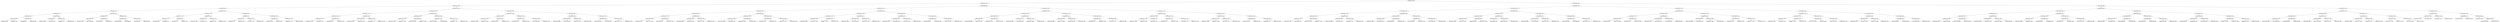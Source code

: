 digraph G{
1292744181 [label="Node{data=[4335, 4335]}"]
1292744181 -> 1680796233
1680796233 [label="Node{data=[2874, 2874]}"]
1680796233 -> 857523110
857523110 [label="Node{data=[1809, 1809]}"]
857523110 -> 1117585958
1117585958 [label="Node{data=[669, 669]}"]
1117585958 -> 1654633885
1654633885 [label="Node{data=[647, 647]}"]
1654633885 -> 1903195941
1903195941 [label="Node{data=[639, 639]}"]
1903195941 -> 606374750
606374750 [label="Node{data=[635, 635]}"]
606374750 -> 235024846
235024846 [label="Node{data=[633, 633]}"]
235024846 -> 288247502
288247502 [label="Node{data=[580, 580]}"]
235024846 -> 1662372497
1662372497 [label="Node{data=[634, 634]}"]
606374750 -> 1668006870
1668006870 [label="Node{data=[637, 637]}"]
1668006870 -> 2088239668
2088239668 [label="Node{data=[636, 636]}"]
1668006870 -> 532904779
532904779 [label="Node{data=[638, 638]}"]
1903195941 -> 1380940640
1380940640 [label="Node{data=[643, 643]}"]
1380940640 -> 1862756236
1862756236 [label="Node{data=[641, 641]}"]
1862756236 -> 1397928442
1397928442 [label="Node{data=[640, 640]}"]
1862756236 -> 1464832504
1464832504 [label="Node{data=[642, 642]}"]
1380940640 -> 2121425930
2121425930 [label="Node{data=[645, 645]}"]
2121425930 -> 714954575
714954575 [label="Node{data=[644, 644]}"]
2121425930 -> 1812397703
1812397703 [label="Node{data=[646, 646]}"]
1654633885 -> 1198355118
1198355118 [label="Node{data=[661, 661]}"]
1198355118 -> 718412925
718412925 [label="Node{data=[657, 657]}"]
718412925 -> 1790247239
1790247239 [label="Node{data=[649, 649]}"]
1790247239 -> 832317520
832317520 [label="Node{data=[648, 648]}"]
1790247239 -> 491312335
491312335 [label="Node{data=[656, 656]}"]
718412925 -> 658707183
658707183 [label="Node{data=[659, 659]}"]
658707183 -> 1706987641
1706987641 [label="Node{data=[658, 658]}"]
658707183 -> 900786742
900786742 [label="Node{data=[660, 660]}"]
1198355118 -> 1845870307
1845870307 [label="Node{data=[665, 665]}"]
1845870307 -> 1374559654
1374559654 [label="Node{data=[663, 663]}"]
1374559654 -> 1078092474
1078092474 [label="Node{data=[662, 662]}"]
1374559654 -> 1922159070
1922159070 [label="Node{data=[664, 664]}"]
1845870307 -> 832605129
832605129 [label="Node{data=[667, 667]}"]
832605129 -> 268612470
268612470 [label="Node{data=[666, 666]}"]
832605129 -> 1124488318
1124488318 [label="Node{data=[668, 668]}"]
1117585958 -> 1071997665
1071997665 [label="Node{data=[749, 749]}"]
1071997665 -> 179193879
179193879 [label="Node{data=[741, 741]}"]
179193879 -> 254989111
254989111 [label="Node{data=[713, 713]}"]
254989111 -> 2129056523
2129056523 [label="Node{data=[671, 671]}"]
2129056523 -> 1786791004
1786791004 [label="Node{data=[670, 670]}"]
2129056523 -> 303450091
303450091 [label="Node{data=[698, 698]}"]
254989111 -> 186947061
186947061 [label="Node{data=[739, 739]}"]
186947061 -> 1125277969
1125277969 [label="Node{data=[714, 714]}"]
186947061 -> 727216011
727216011 [label="Node{data=[740, 740]}"]
179193879 -> 189877268
189877268 [label="Node{data=[745, 745]}"]
189877268 -> 620096438
620096438 [label="Node{data=[743, 743]}"]
620096438 -> 1950289104
1950289104 [label="Node{data=[742, 742]}"]
620096438 -> 477303275
477303275 [label="Node{data=[744, 744]}"]
189877268 -> 490983325
490983325 [label="Node{data=[747, 747]}"]
490983325 -> 383795160
383795160 [label="Node{data=[746, 746]}"]
490983325 -> 439740504
439740504 [label="Node{data=[748, 748]}"]
1071997665 -> 508382908
508382908 [label="Node{data=[848, 848]}"]
508382908 -> 493966799
493966799 [label="Node{data=[753, 753]}"]
493966799 -> 175683398
175683398 [label="Node{data=[751, 751]}"]
175683398 -> 1060825465
1060825465 [label="Node{data=[750, 750]}"]
175683398 -> 1266055308
1266055308 [label="Node{data=[752, 752]}"]
493966799 -> 1547600640
1547600640 [label="Node{data=[755, 755]}"]
1547600640 -> 322166086
322166086 [label="Node{data=[754, 754]}"]
1547600640 -> 2074775416
2074775416 [label="Node{data=[759, 759]}"]
508382908 -> 65026713
65026713 [label="Node{data=[1604, 1604]}"]
65026713 -> 737058662
737058662 [label="Node{data=[904, 904]}"]
737058662 -> 649768624
649768624 [label="Node{data=[871, 871]}"]
737058662 -> 163849296
163849296 [label="Node{data=[921, 921]}"]
65026713 -> 200467203
200467203 [label="Node{data=[1797, 1797]}"]
200467203 -> 1421367476
1421367476 [label="Node{data=[1767, 1767]}"]
200467203 -> 654619581
654619581 [label="Node{data=[1808, 1808]}"]
857523110 -> 264959401
264959401 [label="Node{data=[2473, 2473]}"]
264959401 -> 331146664
331146664 [label="Node{data=[1825, 1825]}"]
331146664 -> 89617043
89617043 [label="Node{data=[1817, 1817]}"]
89617043 -> 130855135
130855135 [label="Node{data=[1813, 1813]}"]
130855135 -> 1609787954
1609787954 [label="Node{data=[1811, 1811]}"]
1609787954 -> 722884033
722884033 [label="Node{data=[1810, 1810]}"]
1609787954 -> 359365082
359365082 [label="Node{data=[1812, 1812]}"]
130855135 -> 2000906720
2000906720 [label="Node{data=[1815, 1815]}"]
2000906720 -> 858075072
858075072 [label="Node{data=[1814, 1814]}"]
2000906720 -> 704957496
704957496 [label="Node{data=[1816, 1816]}"]
89617043 -> 1685050635
1685050635 [label="Node{data=[1821, 1821]}"]
1685050635 -> 143637519
143637519 [label="Node{data=[1819, 1819]}"]
143637519 -> 315546097
315546097 [label="Node{data=[1818, 1818]}"]
143637519 -> 505914012
505914012 [label="Node{data=[1820, 1820]}"]
1685050635 -> 83553246
83553246 [label="Node{data=[1823, 1823]}"]
83553246 -> 1902133386
1902133386 [label="Node{data=[1822, 1822]}"]
83553246 -> 361041414
361041414 [label="Node{data=[1824, 1824]}"]
331146664 -> 915766632
915766632 [label="Node{data=[2465, 2465]}"]
915766632 -> 1709360255
1709360255 [label="Node{data=[2346, 2346]}"]
1709360255 -> 376810585
376810585 [label="Node{data=[1836, 1836]}"]
376810585 -> 733832623
733832623 [label="Node{data=[1826, 1826]}"]
376810585 -> 912139149
912139149 [label="Node{data=[2018, 2018]}"]
1709360255 -> 1164756997
1164756997 [label="Node{data=[2463, 2463]}"]
1164756997 -> 2126558101
2126558101 [label="Node{data=[2462, 2462]}"]
1164756997 -> 1049633279
1049633279 [label="Node{data=[2464, 2464]}"]
915766632 -> 2039820267
2039820267 [label="Node{data=[2469, 2469]}"]
2039820267 -> 1520102460
1520102460 [label="Node{data=[2467, 2467]}"]
1520102460 -> 557687009
557687009 [label="Node{data=[2466, 2466]}"]
1520102460 -> 505279200
505279200 [label="Node{data=[2468, 2468]}"]
2039820267 -> 1311206591
1311206591 [label="Node{data=[2471, 2471]}"]
1311206591 -> 1129415243
1129415243 [label="Node{data=[2470, 2470]}"]
1311206591 -> 254220392
254220392 [label="Node{data=[2472, 2472]}"]
264959401 -> 2119983518
2119983518 [label="Node{data=[2858, 2858]}"]
2119983518 -> 199993470
199993470 [label="Node{data=[2793, 2793]}"]
199993470 -> 1147613330
1147613330 [label="Node{data=[2746, 2746]}"]
1147613330 -> 1941214254
1941214254 [label="Node{data=[2475, 2475]}"]
1941214254 -> 1861831511
1861831511 [label="Node{data=[2474, 2474]}"]
1941214254 -> 940025518
940025518 [label="Node{data=[2485, 2485]}"]
1147613330 -> 1159328412
1159328412 [label="Node{data=[2774, 2774]}"]
1159328412 -> 307956725
307956725 [label="Node{data=[2760, 2760]}"]
1159328412 -> 920410394
920410394 [label="Node{data=[2775, 2775]}"]
199993470 -> 862698425
862698425 [label="Node{data=[2823, 2823]}"]
862698425 -> 963392090
963392090 [label="Node{data=[2802, 2802]}"]
963392090 -> 1940034081
1940034081 [label="Node{data=[2801, 2801]}"]
963392090 -> 660738502
660738502 [label="Node{data=[2803, 2803]}"]
862698425 -> 1228591328
1228591328 [label="Node{data=[2856, 2856]}"]
1228591328 -> 295490943
295490943 [label="Node{data=[2850, 2850]}"]
1228591328 -> 1984458487
1984458487 [label="Node{data=[2857, 2857]}"]
2119983518 -> 1100197337
1100197337 [label="Node{data=[2866, 2866]}"]
1100197337 -> 1580320987
1580320987 [label="Node{data=[2862, 2862]}"]
1580320987 -> 695327055
695327055 [label="Node{data=[2860, 2860]}"]
695327055 -> 477836608
477836608 [label="Node{data=[2859, 2859]}"]
695327055 -> 1079684723
1079684723 [label="Node{data=[2861, 2861]}"]
1580320987 -> 285069747
285069747 [label="Node{data=[2864, 2864]}"]
285069747 -> 937544002
937544002 [label="Node{data=[2863, 2863]}"]
285069747 -> 1928674251
1928674251 [label="Node{data=[2865, 2865]}"]
1100197337 -> 1741236944
1741236944 [label="Node{data=[2870, 2870]}"]
1741236944 -> 424091603
424091603 [label="Node{data=[2868, 2868]}"]
424091603 -> 542473824
542473824 [label="Node{data=[2867, 2867]}"]
424091603 -> 2074424002
2074424002 [label="Node{data=[2869, 2869]}"]
1741236944 -> 1427380428
1427380428 [label="Node{data=[2872, 2872]}"]
1427380428 -> 1946958906
1946958906 [label="Node{data=[2871, 2871]}"]
1427380428 -> 2132929189
2132929189 [label="Node{data=[2873, 2873]}"]
1680796233 -> 767616161
767616161 [label="Node{data=[3988, 3988]}"]
767616161 -> 1483164589
1483164589 [label="Node{data=[3112, 3112]}"]
1483164589 -> 1302282615
1302282615 [label="Node{data=[2922, 2922]}"]
1302282615 -> 1025244835
1025244835 [label="Node{data=[2882, 2882]}"]
1025244835 -> 399827021
399827021 [label="Node{data=[2878, 2878]}"]
399827021 -> 1972169529
1972169529 [label="Node{data=[2876, 2876]}"]
1972169529 -> 1118803974
1118803974 [label="Node{data=[2875, 2875]}"]
1972169529 -> 539203606
539203606 [label="Node{data=[2877, 2877]}"]
399827021 -> 281395927
281395927 [label="Node{data=[2880, 2880]}"]
281395927 -> 42088149
42088149 [label="Node{data=[2879, 2879]}"]
281395927 -> 1020518699
1020518699 [label="Node{data=[2881, 2881]}"]
1025244835 -> 802191
802191 [label="Node{data=[2918, 2918]}"]
802191 -> 1054966819
1054966819 [label="Node{data=[2905, 2905]}"]
1054966819 -> 759577012
759577012 [label="Node{data=[2904, 2904]}"]
1054966819 -> 247422862
247422862 [label="Node{data=[2906, 2906]}"]
802191 -> 1874787219
1874787219 [label="Node{data=[2920, 2920]}"]
1874787219 -> 1573698267
1573698267 [label="Node{data=[2919, 2919]}"]
1874787219 -> 1096524623
1096524623 [label="Node{data=[2921, 2921]}"]
1302282615 -> 904710085
904710085 [label="Node{data=[2930, 2930]}"]
904710085 -> 764858504
764858504 [label="Node{data=[2926, 2926]}"]
764858504 -> 364166531
364166531 [label="Node{data=[2924, 2924]}"]
364166531 -> 157889953
157889953 [label="Node{data=[2923, 2923]}"]
364166531 -> 1516767654
1516767654 [label="Node{data=[2925, 2925]}"]
764858504 -> 1096913139
1096913139 [label="Node{data=[2928, 2928]}"]
1096913139 -> 1896445433
1896445433 [label="Node{data=[2927, 2927]}"]
1096913139 -> 831361604
831361604 [label="Node{data=[2929, 2929]}"]
904710085 -> 724736234
724736234 [label="Node{data=[2934, 2934]}"]
724736234 -> 1712943991
1712943991 [label="Node{data=[2932, 2932]}"]
1712943991 -> 1543861488
1543861488 [label="Node{data=[2931, 2931]}"]
1712943991 -> 29872774
29872774 [label="Node{data=[2933, 2933]}"]
724736234 -> 1049493404
1049493404 [label="Node{data=[2936, 2936]}"]
1049493404 -> 321040881
321040881 [label="Node{data=[2935, 2935]}"]
1049493404 -> 1693967761
1693967761 [label="Node{data=[3043, 3043]}"]
1483164589 -> 1528518763
1528518763 [label="Node{data=[3816, 3816]}"]
1528518763 -> 171650443
171650443 [label="Node{data=[3315, 3315]}"]
171650443 -> 210806788
210806788 [label="Node{data=[3311, 3311]}"]
210806788 -> 1469058922
1469058922 [label="Node{data=[3309, 3309]}"]
1469058922 -> 1447681523
1447681523 [label="Node{data=[3308, 3308]}"]
1469058922 -> 88995268
88995268 [label="Node{data=[3310, 3310]}"]
210806788 -> 211070433
211070433 [label="Node{data=[3313, 3313]}"]
211070433 -> 1537742918
1537742918 [label="Node{data=[3312, 3312]}"]
211070433 -> 1125572741
1125572741 [label="Node{data=[3314, 3314]}"]
171650443 -> 698339062
698339062 [label="Node{data=[3387, 3387]}"]
698339062 -> 13469057
13469057 [label="Node{data=[3317, 3317]}"]
13469057 -> 456968182
456968182 [label="Node{data=[3316, 3316]}"]
13469057 -> 1868173020
1868173020 [label="Node{data=[3318, 3318]}"]
698339062 -> 954566079
954566079 [label="Node{data=[3456, 3456]}"]
954566079 -> 1416167087
1416167087 [label="Node{data=[3418, 3418]}"]
954566079 -> 689344675
689344675 [label="Node{data=[3795, 3795]}"]
1528518763 -> 369444787
369444787 [label="Node{data=[3980, 3980]}"]
369444787 -> 39444657
39444657 [label="Node{data=[3976, 3976]}"]
39444657 -> 290978771
290978771 [label="Node{data=[3974, 3974]}"]
290978771 -> 215610066
215610066 [label="Node{data=[3973, 3973]}"]
290978771 -> 811402277
811402277 [label="Node{data=[3975, 3975]}"]
39444657 -> 2110535415
2110535415 [label="Node{data=[3978, 3978]}"]
2110535415 -> 1399571454
1399571454 [label="Node{data=[3977, 3977]}"]
2110535415 -> 275248163
275248163 [label="Node{data=[3979, 3979]}"]
369444787 -> 1220785702
1220785702 [label="Node{data=[3984, 3984]}"]
1220785702 -> 1411664455
1411664455 [label="Node{data=[3982, 3982]}"]
1411664455 -> 1507661582
1507661582 [label="Node{data=[3981, 3981]}"]
1411664455 -> 1991522042
1991522042 [label="Node{data=[3983, 3983]}"]
1220785702 -> 596892812
596892812 [label="Node{data=[3986, 3986]}"]
596892812 -> 1427360971
1427360971 [label="Node{data=[3985, 3985]}"]
596892812 -> 1690813440
1690813440 [label="Node{data=[3987, 3987]}"]
767616161 -> 865287556
865287556 [label="Node{data=[4100, 4100]}"]
865287556 -> 249159878
249159878 [label="Node{data=[4053, 4053]}"]
249159878 -> 1164382274
1164382274 [label="Node{data=[4045, 4045]}"]
1164382274 -> 526007082
526007082 [label="Node{data=[3992, 3992]}"]
526007082 -> 890194520
890194520 [label="Node{data=[3990, 3990]}"]
890194520 -> 1955681263
1955681263 [label="Node{data=[3989, 3989]}"]
890194520 -> 151627839
151627839 [label="Node{data=[3991, 3991]}"]
526007082 -> 1204048223
1204048223 [label="Node{data=[4036, 4036]}"]
1204048223 -> 139894389
139894389 [label="Node{data=[4032, 4032]}"]
1204048223 -> 1982249659
1982249659 [label="Node{data=[4044, 4044]}"]
1164382274 -> 850045968
850045968 [label="Node{data=[4049, 4049]}"]
850045968 -> 1459707315
1459707315 [label="Node{data=[4047, 4047]}"]
1459707315 -> 1796785168
1796785168 [label="Node{data=[4046, 4046]}"]
1459707315 -> 682117290
682117290 [label="Node{data=[4048, 4048]}"]
850045968 -> 1334164355
1334164355 [label="Node{data=[4051, 4051]}"]
1334164355 -> 305437445
305437445 [label="Node{data=[4050, 4050]}"]
1334164355 -> 1059185943
1059185943 [label="Node{data=[4052, 4052]}"]
249159878 -> 1428559681
1428559681 [label="Node{data=[4061, 4061]}"]
1428559681 -> 924710853
924710853 [label="Node{data=[4057, 4057]}"]
924710853 -> 21479056
21479056 [label="Node{data=[4055, 4055]}"]
21479056 -> 830401266
830401266 [label="Node{data=[4054, 4054]}"]
21479056 -> 1409773443
1409773443 [label="Node{data=[4056, 4056]}"]
924710853 -> 217843993
217843993 [label="Node{data=[4059, 4059]}"]
217843993 -> 812881192
812881192 [label="Node{data=[4058, 4058]}"]
217843993 -> 1989988526
1989988526 [label="Node{data=[4060, 4060]}"]
1428559681 -> 420008585
420008585 [label="Node{data=[4065, 4065]}"]
420008585 -> 1976611952
1976611952 [label="Node{data=[4063, 4063]}"]
1976611952 -> 1495704887
1495704887 [label="Node{data=[4062, 4062]}"]
1976611952 -> 1236207389
1236207389 [label="Node{data=[4064, 4064]}"]
420008585 -> 384567355
384567355 [label="Node{data=[4098, 4098]}"]
384567355 -> 1726963106
1726963106 [label="Node{data=[4097, 4097]}"]
384567355 -> 168579925
168579925 [label="Node{data=[4099, 4099]}"]
865287556 -> 1001007846
1001007846 [label="Node{data=[4113, 4113]}"]
1001007846 -> 1307660408
1307660408 [label="Node{data=[4105, 4105]}"]
1307660408 -> 1366230569
1366230569 [label="Node{data=[4103, 4103]}"]
1366230569 -> 965829034
965829034 [label="Node{data=[4101, 4101]}"]
965829034 -> 1392935268
1392935268 [label="Node{data=[4101, 4101]}"]
965829034 -> 338913772
338913772 [label="Node{data=[4102, 4102]}"]
1366230569 -> 1027898125
1027898125 [label="Node{data=[4104, 4104]}"]
1027898125 -> 258658622
258658622 [label="Node{data=[4105, 4105]}"]
1307660408 -> 1744858134
1744858134 [label="Node{data=[4109, 4109]}"]
1744858134 -> 1743979763
1743979763 [label="Node{data=[4107, 4107]}"]
1743979763 -> 2037483283
2037483283 [label="Node{data=[4106, 4106]}"]
1743979763 -> 541805090
541805090 [label="Node{data=[4108, 4108]}"]
1744858134 -> 1270932193
1270932193 [label="Node{data=[4111, 4111]}"]
1270932193 -> 887858166
887858166 [label="Node{data=[4110, 4110]}"]
1270932193 -> 1096278887
1096278887 [label="Node{data=[4112, 4112]}"]
1001007846 -> 1001892661
1001892661 [label="Node{data=[4327, 4327]}"]
1001892661 -> 1999405384
1999405384 [label="Node{data=[4120, 4120]}"]
1999405384 -> 506558536
506558536 [label="Node{data=[4115, 4115]}"]
506558536 -> 1619258418
1619258418 [label="Node{data=[4114, 4114]}"]
506558536 -> 1718295828
1718295828 [label="Node{data=[4119, 4119]}"]
1999405384 -> 1977542224
1977542224 [label="Node{data=[4122, 4122]}"]
1977542224 -> 1622680475
1622680475 [label="Node{data=[4121, 4121]}"]
1977542224 -> 530948546
530948546 [label="Node{data=[4123, 4123]}"]
1001892661 -> 563649695
563649695 [label="Node{data=[4331, 4331]}"]
563649695 -> 603325082
603325082 [label="Node{data=[4329, 4329]}"]
603325082 -> 41113988
41113988 [label="Node{data=[4328, 4328]}"]
603325082 -> 820659129
820659129 [label="Node{data=[4330, 4330]}"]
563649695 -> 1442012511
1442012511 [label="Node{data=[4333, 4333]}"]
1442012511 -> 1182951337
1182951337 [label="Node{data=[4332, 4332]}"]
1442012511 -> 1587919236
1587919236 [label="Node{data=[4334, 4334]}"]
1292744181 -> 1009831522
1009831522 [label="Node{data=[6853, 6853]}"]
1009831522 -> 1944483102
1944483102 [label="Node{data=[6573, 6573]}"]
1944483102 -> 646773732
646773732 [label="Node{data=[6544, 6544]}"]
646773732 -> 1435897640
1435897640 [label="Node{data=[5562, 5562]}"]
1435897640 -> 1869584422
1869584422 [label="Node{data=[4653, 4653]}"]
1869584422 -> 803294800
803294800 [label="Node{data=[4339, 4339]}"]
803294800 -> 1861469075
1861469075 [label="Node{data=[4337, 4337]}"]
1861469075 -> 200896042
200896042 [label="Node{data=[4336, 4336]}"]
1861469075 -> 415529435
415529435 [label="Node{data=[4338, 4338]}"]
803294800 -> 1030891357
1030891357 [label="Node{data=[4499, 4499]}"]
1030891357 -> 1299027003
1299027003 [label="Node{data=[4483, 4483]}"]
1030891357 -> 228932482
228932482 [label="Node{data=[4641, 4641]}"]
1869584422 -> 915702092
915702092 [label="Node{data=[4984, 4984]}"]
915702092 -> 443551756
443551756 [label="Node{data=[4768, 4768]}"]
443551756 -> 991793973
991793973 [label="Node{data=[4756, 4756]}"]
443551756 -> 532731647
532731647 [label="Node{data=[4882, 4882]}"]
915702092 -> 223128234
223128234 [label="Node{data=[5385, 5385]}"]
223128234 -> 388377471
388377471 [label="Node{data=[5083, 5083]}"]
223128234 -> 1089832597
1089832597 [label="Node{data=[5540, 5540]}"]
1435897640 -> 1503381338
1503381338 [label="Node{data=[6088, 6088]}"]
1503381338 -> 837435193
837435193 [label="Node{data=[6084, 6084]}"]
837435193 -> 389121960
389121960 [label="Node{data=[6082, 6082]}"]
389121960 -> 2073848565
2073848565 [label="Node{data=[6064, 6064]}"]
389121960 -> 2084230091
2084230091 [label="Node{data=[6083, 6083]}"]
837435193 -> 482949250
482949250 [label="Node{data=[6086, 6086]}"]
482949250 -> 123658356
123658356 [label="Node{data=[6085, 6085]}"]
482949250 -> 521005480
521005480 [label="Node{data=[6087, 6087]}"]
1503381338 -> 889443593
889443593 [label="Node{data=[6092, 6092]}"]
889443593 -> 1625028099
1625028099 [label="Node{data=[6090, 6090]}"]
1625028099 -> 276231980
276231980 [label="Node{data=[6089, 6089]}"]
1625028099 -> 1623596067
1623596067 [label="Node{data=[6091, 6091]}"]
889443593 -> 1262892719
1262892719 [label="Node{data=[6094, 6094]}"]
1262892719 -> 1947380266
1947380266 [label="Node{data=[6093, 6093]}"]
1262892719 -> 1400564755
1400564755 [label="Node{data=[6095, 6095]}"]
646773732 -> 59622747
59622747 [label="Node{data=[6557, 6557]}"]
59622747 -> 2038720715
2038720715 [label="Node{data=[6551, 6551]}"]
2038720715 -> 413589035
413589035 [label="Node{data=[6548, 6548]}"]
413589035 -> 473477976
473477976 [label="Node{data=[6546, 6546]}"]
473477976 -> 1903303321
1903303321 [label="Node{data=[6545, 6545]}"]
473477976 -> 736814668
736814668 [label="Node{data=[6547, 6547]}"]
413589035 -> 93532828
93532828 [label="Node{data=[6549, 6549]}"]
93532828 -> 1550377733
1550377733 [label="Node{data=[6549, 6549]}"]
93532828 -> 1026530499
1026530499 [label="Node{data=[6550, 6550]}"]
2038720715 -> 1099683244
1099683244 [label="Node{data=[6553, 6553]}"]
1099683244 -> 1561336019
1561336019 [label="Node{data=[6552, 6552]}"]
1561336019 -> 1182509247
1182509247 [label="Node{data=[6553, 6553]}"]
1099683244 -> 125037879
125037879 [label="Node{data=[6555, 6555]}"]
125037879 -> 415919808
415919808 [label="Node{data=[6554, 6554]}"]
125037879 -> 1170291594
1170291594 [label="Node{data=[6556, 6556]}"]
59622747 -> 1583631837
1583631837 [label="Node{data=[6565, 6565]}"]
1583631837 -> 1181092211
1181092211 [label="Node{data=[6561, 6561]}"]
1181092211 -> 227660561
227660561 [label="Node{data=[6559, 6559]}"]
227660561 -> 1094755394
1094755394 [label="Node{data=[6558, 6558]}"]
227660561 -> 1026954002
1026954002 [label="Node{data=[6560, 6560]}"]
1181092211 -> 1265481814
1265481814 [label="Node{data=[6563, 6563]}"]
1265481814 -> 1223160689
1223160689 [label="Node{data=[6562, 6562]}"]
1265481814 -> 205597851
205597851 [label="Node{data=[6564, 6564]}"]
1583631837 -> 31592578
31592578 [label="Node{data=[6569, 6569]}"]
31592578 -> 669755360
669755360 [label="Node{data=[6567, 6567]}"]
669755360 -> 1356899351
1356899351 [label="Node{data=[6566, 6566]}"]
669755360 -> 1430290276
1430290276 [label="Node{data=[6568, 6568]}"]
31592578 -> 1152844622
1152844622 [label="Node{data=[6571, 6571]}"]
1152844622 -> 1041856671
1041856671 [label="Node{data=[6570, 6570]}"]
1152844622 -> 1804378967
1804378967 [label="Node{data=[6572, 6572]}"]
1944483102 -> 1038174749
1038174749 [label="Node{data=[6773, 6773]}"]
1038174749 -> 1102087068
1102087068 [label="Node{data=[6589, 6589]}"]
1102087068 -> 882431669
882431669 [label="Node{data=[6581, 6581]}"]
882431669 -> 973098346
973098346 [label="Node{data=[6577, 6577]}"]
973098346 -> 218515861
218515861 [label="Node{data=[6575, 6575]}"]
218515861 -> 1215268810
1215268810 [label="Node{data=[6574, 6574]}"]
218515861 -> 976276748
976276748 [label="Node{data=[6576, 6576]}"]
973098346 -> 48475197
48475197 [label="Node{data=[6579, 6579]}"]
48475197 -> 1033242389
1033242389 [label="Node{data=[6578, 6578]}"]
48475197 -> 158566074
158566074 [label="Node{data=[6580, 6580]}"]
882431669 -> 890724917
890724917 [label="Node{data=[6585, 6585]}"]
890724917 -> 713732846
713732846 [label="Node{data=[6583, 6583]}"]
713732846 -> 665429509
665429509 [label="Node{data=[6582, 6582]}"]
713732846 -> 855290396
855290396 [label="Node{data=[6584, 6584]}"]
890724917 -> 1022523580
1022523580 [label="Node{data=[6587, 6587]}"]
1022523580 -> 1125163022
1125163022 [label="Node{data=[6586, 6586]}"]
1022523580 -> 702787559
702787559 [label="Node{data=[6588, 6588]}"]
1102087068 -> 1315865237
1315865237 [label="Node{data=[6765, 6765]}"]
1315865237 -> 1643521148
1643521148 [label="Node{data=[6593, 6593]}"]
1643521148 -> 664860828
664860828 [label="Node{data=[6591, 6591]}"]
664860828 -> 327739160
327739160 [label="Node{data=[6590, 6590]}"]
664860828 -> 701019606
701019606 [label="Node{data=[6592, 6592]}"]
1643521148 -> 2035130711
2035130711 [label="Node{data=[6595, 6595]}"]
2035130711 -> 1502204666
1502204666 [label="Node{data=[6594, 6594]}"]
2035130711 -> 225271540
225271540 [label="Node{data=[6596, 6596]}"]
1315865237 -> 1634151562
1634151562 [label="Node{data=[6769, 6769]}"]
1634151562 -> 1966370536
1966370536 [label="Node{data=[6767, 6767]}"]
1966370536 -> 1656581302
1656581302 [label="Node{data=[6766, 6766]}"]
1966370536 -> 96470251
96470251 [label="Node{data=[6768, 6768]}"]
1634151562 -> 1562078117
1562078117 [label="Node{data=[6771, 6771]}"]
1562078117 -> 185470400
185470400 [label="Node{data=[6770, 6770]}"]
1562078117 -> 39782603
39782603 [label="Node{data=[6772, 6772]}"]
1038174749 -> 121479991
121479991 [label="Node{data=[6788, 6788]}"]
121479991 -> 33400374
33400374 [label="Node{data=[6781, 6781]}"]
33400374 -> 2061949892
2061949892 [label="Node{data=[6777, 6777]}"]
2061949892 -> 8752387
8752387 [label="Node{data=[6775, 6775]}"]
8752387 -> 1783341631
1783341631 [label="Node{data=[6774, 6774]}"]
8752387 -> 116094294
116094294 [label="Node{data=[6776, 6776]}"]
2061949892 -> 1243592372
1243592372 [label="Node{data=[6779, 6779]}"]
1243592372 -> 1717491553
1717491553 [label="Node{data=[6778, 6778]}"]
1243592372 -> 1362353103
1362353103 [label="Node{data=[6780, 6780]}"]
33400374 -> 204428666
204428666 [label="Node{data=[6784, 6784]}"]
204428666 -> 1001580637
1001580637 [label="Node{data=[6783, 6783]}"]
1001580637 -> 734516629
734516629 [label="Node{data=[6782, 6782]}"]
1001580637 -> 1692765825
1692765825 [label="Node{data=[6784, 6784]}"]
204428666 -> 303530978
303530978 [label="Node{data=[6786, 6786]}"]
303530978 -> 1045131773
1045131773 [label="Node{data=[6785, 6785]}"]
303530978 -> 733311196
733311196 [label="Node{data=[6787, 6787]}"]
121479991 -> 1668047533
1668047533 [label="Node{data=[6796, 6796]}"]
1668047533 -> 1305146801
1305146801 [label="Node{data=[6792, 6792]}"]
1305146801 -> 686535020
686535020 [label="Node{data=[6790, 6790]}"]
686535020 -> 676861757
676861757 [label="Node{data=[6789, 6789]}"]
686535020 -> 673280401
673280401 [label="Node{data=[6791, 6791]}"]
1305146801 -> 853311065
853311065 [label="Node{data=[6794, 6794]}"]
853311065 -> 1204406719
1204406719 [label="Node{data=[6793, 6793]}"]
853311065 -> 792780676
792780676 [label="Node{data=[6795, 6795]}"]
1668047533 -> 206474756
206474756 [label="Node{data=[6849, 6849]}"]
206474756 -> 1571882850
1571882850 [label="Node{data=[6847, 6847]}"]
1571882850 -> 1413265754
1413265754 [label="Node{data=[6846, 6846]}"]
1571882850 -> 2108289190
2108289190 [label="Node{data=[6848, 6848]}"]
206474756 -> 91189177
91189177 [label="Node{data=[6851, 6851]}"]
91189177 -> 1345380961
1345380961 [label="Node{data=[6850, 6850]}"]
91189177 -> 1635219284
1635219284 [label="Node{data=[6852, 6852]}"]
1009831522 -> 1399424796
1399424796 [label="Node{data=[6949, 6949]}"]
1399424796 -> 763701359
763701359 [label="Node{data=[6885, 6885]}"]
763701359 -> 2054284372
2054284372 [label="Node{data=[6869, 6869]}"]
2054284372 -> 552001945
552001945 [label="Node{data=[6861, 6861]}"]
552001945 -> 1059636222
1059636222 [label="Node{data=[6857, 6857]}"]
1059636222 -> 1005212196
1005212196 [label="Node{data=[6855, 6855]}"]
1005212196 -> 1322009161
1322009161 [label="Node{data=[6854, 6854]}"]
1005212196 -> 1504806944
1504806944 [label="Node{data=[6856, 6856]}"]
1059636222 -> 553621467
553621467 [label="Node{data=[6859, 6859]}"]
553621467 -> 1240304274
1240304274 [label="Node{data=[6858, 6858]}"]
553621467 -> 1696548844
1696548844 [label="Node{data=[6860, 6860]}"]
552001945 -> 817505255
817505255 [label="Node{data=[6865, 6865]}"]
817505255 -> 1822899044
1822899044 [label="Node{data=[6863, 6863]}"]
1822899044 -> 1237026168
1237026168 [label="Node{data=[6862, 6862]}"]
1822899044 -> 1451527044
1451527044 [label="Node{data=[6864, 6864]}"]
817505255 -> 926957480
926957480 [label="Node{data=[6867, 6867]}"]
926957480 -> 1659461183
1659461183 [label="Node{data=[6866, 6866]}"]
926957480 -> 2011993951
2011993951 [label="Node{data=[6868, 6868]}"]
2054284372 -> 88533645
88533645 [label="Node{data=[6877, 6877]}"]
88533645 -> 869083378
869083378 [label="Node{data=[6873, 6873]}"]
869083378 -> 461213714
461213714 [label="Node{data=[6871, 6871]}"]
461213714 -> 137935437
137935437 [label="Node{data=[6870, 6870]}"]
461213714 -> 974666565
974666565 [label="Node{data=[6872, 6872]}"]
869083378 -> 1623727692
1623727692 [label="Node{data=[6875, 6875]}"]
1623727692 -> 390266695
390266695 [label="Node{data=[6874, 6874]}"]
1623727692 -> 1525011760
1525011760 [label="Node{data=[6876, 6876]}"]
88533645 -> 559685434
559685434 [label="Node{data=[6881, 6881]}"]
559685434 -> 29773603
29773603 [label="Node{data=[6879, 6879]}"]
29773603 -> 33435803
33435803 [label="Node{data=[6878, 6878]}"]
29773603 -> 1967536577
1967536577 [label="Node{data=[6880, 6880]}"]
559685434 -> 883056028
883056028 [label="Node{data=[6883, 6883]}"]
883056028 -> 120501116
120501116 [label="Node{data=[6882, 6882]}"]
883056028 -> 1998856682
1998856682 [label="Node{data=[6884, 6884]}"]
763701359 -> 870881022
870881022 [label="Node{data=[6901, 6901]}"]
870881022 -> 360735650
360735650 [label="Node{data=[6893, 6893]}"]
360735650 -> 1732740925
1732740925 [label="Node{data=[6889, 6889]}"]
1732740925 -> 825938254
825938254 [label="Node{data=[6887, 6887]}"]
825938254 -> 1175645937
1175645937 [label="Node{data=[6886, 6886]}"]
825938254 -> 1352206562
1352206562 [label="Node{data=[6888, 6888]}"]
1732740925 -> 196875171
196875171 [label="Node{data=[6891, 6891]}"]
196875171 -> 1827341115
1827341115 [label="Node{data=[6890, 6890]}"]
196875171 -> 1029643569
1029643569 [label="Node{data=[6892, 6892]}"]
360735650 -> 622451808
622451808 [label="Node{data=[6897, 6897]}"]
622451808 -> 1322508907
1322508907 [label="Node{data=[6895, 6895]}"]
1322508907 -> 2056634961
2056634961 [label="Node{data=[6894, 6894]}"]
1322508907 -> 1072103079
1072103079 [label="Node{data=[6896, 6896]}"]
622451808 -> 1417142247
1417142247 [label="Node{data=[6899, 6899]}"]
1417142247 -> 90615736
90615736 [label="Node{data=[6898, 6898]}"]
1417142247 -> 1370845711
1370845711 [label="Node{data=[6900, 6900]}"]
870881022 -> 1504623960
1504623960 [label="Node{data=[6941, 6941]}"]
1504623960 -> 869058925
869058925 [label="Node{data=[6905, 6905]}"]
869058925 -> 57129923
57129923 [label="Node{data=[6903, 6903]}"]
57129923 -> 2033747114
2033747114 [label="Node{data=[6902, 6902]}"]
57129923 -> 1439736488
1439736488 [label="Node{data=[6904, 6904]}"]
869058925 -> 167646
167646 [label="Node{data=[6939, 6939]}"]
167646 -> 1040553150
1040553150 [label="Node{data=[6938, 6938]}"]
167646 -> 52775424
52775424 [label="Node{data=[6940, 6940]}"]
1504623960 -> 1395686702
1395686702 [label="Node{data=[6945, 6945]}"]
1395686702 -> 1196457448
1196457448 [label="Node{data=[6943, 6943]}"]
1196457448 -> 1432531416
1432531416 [label="Node{data=[6942, 6942]}"]
1196457448 -> 2092864574
2092864574 [label="Node{data=[6944, 6944]}"]
1395686702 -> 750210954
750210954 [label="Node{data=[6947, 6947]}"]
750210954 -> 1758255305
1758255305 [label="Node{data=[6946, 6946]}"]
750210954 -> 685787257
685787257 [label="Node{data=[6948, 6948]}"]
1399424796 -> 544679487
544679487 [label="Node{data=[9122, 9122]}"]
544679487 -> 917173924
917173924 [label="Node{data=[7004, 7004]}"]
917173924 -> 950954536
950954536 [label="Node{data=[6996, 6996]}"]
950954536 -> 312954564
312954564 [label="Node{data=[6953, 6953]}"]
312954564 -> 192463985
192463985 [label="Node{data=[6951, 6951]}"]
192463985 -> 1778781292
1778781292 [label="Node{data=[6950, 6950]}"]
192463985 -> 565367854
565367854 [label="Node{data=[6952, 6952]}"]
312954564 -> 164327346
164327346 [label="Node{data=[6994, 6994]}"]
164327346 -> 1146972598
1146972598 [label="Node{data=[6993, 6993]}"]
164327346 -> 509765693
509765693 [label="Node{data=[6995, 6995]}"]
950954536 -> 700898427
700898427 [label="Node{data=[7000, 7000]}"]
700898427 -> 2074247182
2074247182 [label="Node{data=[6998, 6998]}"]
2074247182 -> 1411204629
1411204629 [label="Node{data=[6997, 6997]}"]
2074247182 -> 1496579883
1496579883 [label="Node{data=[6999, 6999]}"]
700898427 -> 1183434098
1183434098 [label="Node{data=[7002, 7002]}"]
1183434098 -> 692363101
692363101 [label="Node{data=[7001, 7001]}"]
1183434098 -> 391600526
391600526 [label="Node{data=[7003, 7003]}"]
917173924 -> 1373320936
1373320936 [label="Node{data=[9114, 9114]}"]
1373320936 -> 1500630004
1500630004 [label="Node{data=[7234, 7234]}"]
1500630004 -> 1422002672
1422002672 [label="Node{data=[7006, 7006]}"]
1422002672 -> 2046079439
2046079439 [label="Node{data=[7005, 7005]}"]
1422002672 -> 1896920175
1896920175 [label="Node{data=[7007, 7007]}"]
1500630004 -> 652869586
652869586 [label="Node{data=[8642, 8642]}"]
652869586 -> 1646325622
1646325622 [label="Node{data=[8251, 8251]}"]
652869586 -> 1040597044
1040597044 [label="Node{data=[9113, 9113]}"]
1373320936 -> 1245784151
1245784151 [label="Node{data=[9118, 9118]}"]
1245784151 -> 599742882
599742882 [label="Node{data=[9116, 9116]}"]
599742882 -> 1174489596
1174489596 [label="Node{data=[9115, 9115]}"]
599742882 -> 1250600680
1250600680 [label="Node{data=[9117, 9117]}"]
1245784151 -> 164244606
164244606 [label="Node{data=[9120, 9120]}"]
164244606 -> 1356924588
1356924588 [label="Node{data=[9119, 9119]}"]
164244606 -> 484703205
484703205 [label="Node{data=[9121, 9121]}"]
544679487 -> 63026039
63026039 [label="Node{data=[9130, 9130]}"]
63026039 -> 1538311853
1538311853 [label="Node{data=[9126, 9126]}"]
1538311853 -> 62680849
62680849 [label="Node{data=[9124, 9124]}"]
62680849 -> 229456
229456 [label="Node{data=[9123, 9123]}"]
62680849 -> 240632108
240632108 [label="Node{data=[9125, 9125]}"]
1538311853 -> 1401945061
1401945061 [label="Node{data=[9128, 9128]}"]
1401945061 -> 866894434
866894434 [label="Node{data=[9127, 9127]}"]
1401945061 -> 792118599
792118599 [label="Node{data=[9129, 9129]}"]
63026039 -> 525872940
525872940 [label="Node{data=[9194, 9194]}"]
525872940 -> 866435057
866435057 [label="Node{data=[9132, 9132]}"]
866435057 -> 1584517941
1584517941 [label="Node{data=[9131, 9131]}"]
866435057 -> 1198799169
1198799169 [label="Node{data=[9184, 9184]}"]
525872940 -> 420175820
420175820 [label="Node{data=[9293, 9293]}"]
420175820 -> 256258091
256258091 [label="Node{data=[9250, 9250]}"]
420175820 -> 1602134669
1602134669 [label="Node{data=[9539, 9539]}"]
1602134669 -> 958805522
958805522 [label="Node{data=[9509, 9509]}"]
1602134669 -> 2056321989
2056321989 [label="Node{data=[9973, 9973]}"]
}